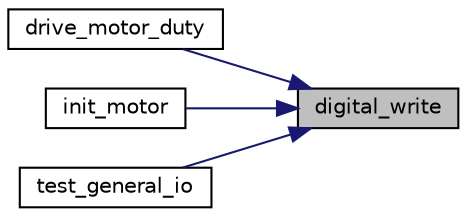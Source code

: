 digraph "digital_write"
{
 // LATEX_PDF_SIZE
  edge [fontname="Helvetica",fontsize="10",labelfontname="Helvetica",labelfontsize="10"];
  node [fontname="Helvetica",fontsize="10",shape=record];
  rankdir="RL";
  Node1 [label="digital_write",height=0.2,width=0.4,color="black", fillcolor="grey75", style="filled", fontcolor="black",tooltip="汎用出力ポートの出力切り替え指示"];
  Node1 -> Node2 [dir="back",color="midnightblue",fontsize="10",style="solid",fontname="Helvetica"];
  Node2 [label="drive_motor_duty",height=0.2,width=0.4,color="black", fillcolor="white", style="filled",URL="$control__motor_8h.html#a1a88438c88976ade0c8b5de00a96d5ed",tooltip="指示されたDutyと回転の向きで、モータを駆動"];
  Node1 -> Node3 [dir="back",color="midnightblue",fontsize="10",style="solid",fontname="Helvetica"];
  Node3 [label="init_motor",height=0.2,width=0.4,color="black", fillcolor="white", style="filled",URL="$control__motor_8h.html#a505223e724cfa362bf8b323360419d7e",tooltip="モータICの初期化処理。メイン側の初期化処理中で一回コールすること。"];
  Node1 -> Node4 [dir="back",color="midnightblue",fontsize="10",style="solid",fontname="Helvetica"];
  Node4 [label="test_general_io",height=0.2,width=0.4,color="black", fillcolor="white", style="filled",URL="$test__function_8c.html#a25888b959fa80b3b47a57b48c3797411",tooltip=" "];
}
